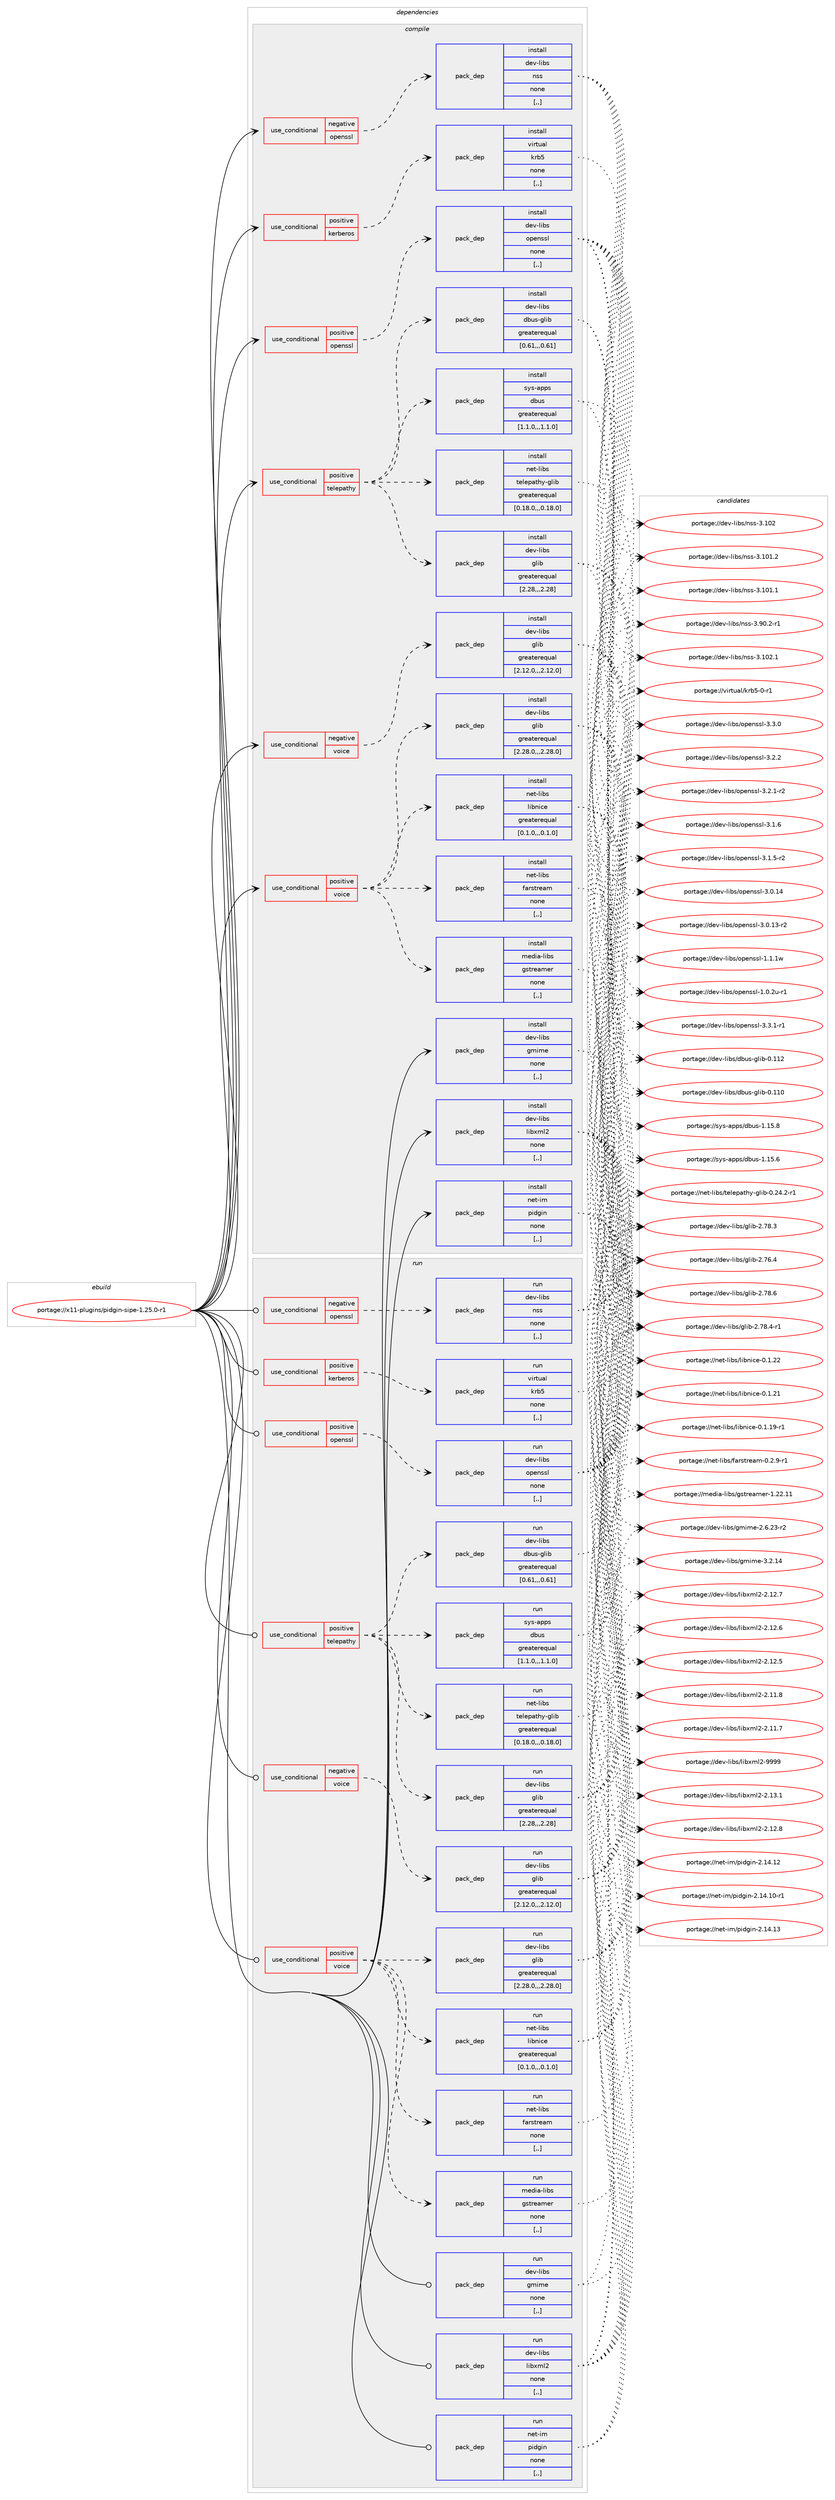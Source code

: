 digraph prolog {

# *************
# Graph options
# *************

newrank=true;
concentrate=true;
compound=true;
graph [rankdir=LR,fontname=Helvetica,fontsize=10,ranksep=1.5];#, ranksep=2.5, nodesep=0.2];
edge  [arrowhead=vee];
node  [fontname=Helvetica,fontsize=10];

# **********
# The ebuild
# **********

subgraph cluster_leftcol {
color=gray;
label=<<i>ebuild</i>>;
id [label="portage://x11-plugins/pidgin-sipe-1.25.0-r1", color=red, width=4, href="../x11-plugins/pidgin-sipe-1.25.0-r1.svg"];
}

# ****************
# The dependencies
# ****************

subgraph cluster_midcol {
color=gray;
label=<<i>dependencies</i>>;
subgraph cluster_compile {
fillcolor="#eeeeee";
style=filled;
label=<<i>compile</i>>;
subgraph cond122959 {
dependency465522 [label=<<TABLE BORDER="0" CELLBORDER="1" CELLSPACING="0" CELLPADDING="4"><TR><TD ROWSPAN="3" CELLPADDING="10">use_conditional</TD></TR><TR><TD>negative</TD></TR><TR><TD>openssl</TD></TR></TABLE>>, shape=none, color=red];
subgraph pack339145 {
dependency465523 [label=<<TABLE BORDER="0" CELLBORDER="1" CELLSPACING="0" CELLPADDING="4" WIDTH="220"><TR><TD ROWSPAN="6" CELLPADDING="30">pack_dep</TD></TR><TR><TD WIDTH="110">install</TD></TR><TR><TD>dev-libs</TD></TR><TR><TD>nss</TD></TR><TR><TD>none</TD></TR><TR><TD>[,,]</TD></TR></TABLE>>, shape=none, color=blue];
}
dependency465522:e -> dependency465523:w [weight=20,style="dashed",arrowhead="vee"];
}
id:e -> dependency465522:w [weight=20,style="solid",arrowhead="vee"];
subgraph cond122960 {
dependency465524 [label=<<TABLE BORDER="0" CELLBORDER="1" CELLSPACING="0" CELLPADDING="4"><TR><TD ROWSPAN="3" CELLPADDING="10">use_conditional</TD></TR><TR><TD>negative</TD></TR><TR><TD>voice</TD></TR></TABLE>>, shape=none, color=red];
subgraph pack339146 {
dependency465525 [label=<<TABLE BORDER="0" CELLBORDER="1" CELLSPACING="0" CELLPADDING="4" WIDTH="220"><TR><TD ROWSPAN="6" CELLPADDING="30">pack_dep</TD></TR><TR><TD WIDTH="110">install</TD></TR><TR><TD>dev-libs</TD></TR><TR><TD>glib</TD></TR><TR><TD>greaterequal</TD></TR><TR><TD>[2.12.0,,,2.12.0]</TD></TR></TABLE>>, shape=none, color=blue];
}
dependency465524:e -> dependency465525:w [weight=20,style="dashed",arrowhead="vee"];
}
id:e -> dependency465524:w [weight=20,style="solid",arrowhead="vee"];
subgraph cond122961 {
dependency465526 [label=<<TABLE BORDER="0" CELLBORDER="1" CELLSPACING="0" CELLPADDING="4"><TR><TD ROWSPAN="3" CELLPADDING="10">use_conditional</TD></TR><TR><TD>positive</TD></TR><TR><TD>kerberos</TD></TR></TABLE>>, shape=none, color=red];
subgraph pack339147 {
dependency465527 [label=<<TABLE BORDER="0" CELLBORDER="1" CELLSPACING="0" CELLPADDING="4" WIDTH="220"><TR><TD ROWSPAN="6" CELLPADDING="30">pack_dep</TD></TR><TR><TD WIDTH="110">install</TD></TR><TR><TD>virtual</TD></TR><TR><TD>krb5</TD></TR><TR><TD>none</TD></TR><TR><TD>[,,]</TD></TR></TABLE>>, shape=none, color=blue];
}
dependency465526:e -> dependency465527:w [weight=20,style="dashed",arrowhead="vee"];
}
id:e -> dependency465526:w [weight=20,style="solid",arrowhead="vee"];
subgraph cond122962 {
dependency465528 [label=<<TABLE BORDER="0" CELLBORDER="1" CELLSPACING="0" CELLPADDING="4"><TR><TD ROWSPAN="3" CELLPADDING="10">use_conditional</TD></TR><TR><TD>positive</TD></TR><TR><TD>openssl</TD></TR></TABLE>>, shape=none, color=red];
subgraph pack339148 {
dependency465529 [label=<<TABLE BORDER="0" CELLBORDER="1" CELLSPACING="0" CELLPADDING="4" WIDTH="220"><TR><TD ROWSPAN="6" CELLPADDING="30">pack_dep</TD></TR><TR><TD WIDTH="110">install</TD></TR><TR><TD>dev-libs</TD></TR><TR><TD>openssl</TD></TR><TR><TD>none</TD></TR><TR><TD>[,,]</TD></TR></TABLE>>, shape=none, color=blue];
}
dependency465528:e -> dependency465529:w [weight=20,style="dashed",arrowhead="vee"];
}
id:e -> dependency465528:w [weight=20,style="solid",arrowhead="vee"];
subgraph cond122963 {
dependency465530 [label=<<TABLE BORDER="0" CELLBORDER="1" CELLSPACING="0" CELLPADDING="4"><TR><TD ROWSPAN="3" CELLPADDING="10">use_conditional</TD></TR><TR><TD>positive</TD></TR><TR><TD>telepathy</TD></TR></TABLE>>, shape=none, color=red];
subgraph pack339149 {
dependency465531 [label=<<TABLE BORDER="0" CELLBORDER="1" CELLSPACING="0" CELLPADDING="4" WIDTH="220"><TR><TD ROWSPAN="6" CELLPADDING="30">pack_dep</TD></TR><TR><TD WIDTH="110">install</TD></TR><TR><TD>sys-apps</TD></TR><TR><TD>dbus</TD></TR><TR><TD>greaterequal</TD></TR><TR><TD>[1.1.0,,,1.1.0]</TD></TR></TABLE>>, shape=none, color=blue];
}
dependency465530:e -> dependency465531:w [weight=20,style="dashed",arrowhead="vee"];
subgraph pack339150 {
dependency465532 [label=<<TABLE BORDER="0" CELLBORDER="1" CELLSPACING="0" CELLPADDING="4" WIDTH="220"><TR><TD ROWSPAN="6" CELLPADDING="30">pack_dep</TD></TR><TR><TD WIDTH="110">install</TD></TR><TR><TD>dev-libs</TD></TR><TR><TD>dbus-glib</TD></TR><TR><TD>greaterequal</TD></TR><TR><TD>[0.61,,,0.61]</TD></TR></TABLE>>, shape=none, color=blue];
}
dependency465530:e -> dependency465532:w [weight=20,style="dashed",arrowhead="vee"];
subgraph pack339151 {
dependency465533 [label=<<TABLE BORDER="0" CELLBORDER="1" CELLSPACING="0" CELLPADDING="4" WIDTH="220"><TR><TD ROWSPAN="6" CELLPADDING="30">pack_dep</TD></TR><TR><TD WIDTH="110">install</TD></TR><TR><TD>dev-libs</TD></TR><TR><TD>glib</TD></TR><TR><TD>greaterequal</TD></TR><TR><TD>[2.28,,,2.28]</TD></TR></TABLE>>, shape=none, color=blue];
}
dependency465530:e -> dependency465533:w [weight=20,style="dashed",arrowhead="vee"];
subgraph pack339152 {
dependency465534 [label=<<TABLE BORDER="0" CELLBORDER="1" CELLSPACING="0" CELLPADDING="4" WIDTH="220"><TR><TD ROWSPAN="6" CELLPADDING="30">pack_dep</TD></TR><TR><TD WIDTH="110">install</TD></TR><TR><TD>net-libs</TD></TR><TR><TD>telepathy-glib</TD></TR><TR><TD>greaterequal</TD></TR><TR><TD>[0.18.0,,,0.18.0]</TD></TR></TABLE>>, shape=none, color=blue];
}
dependency465530:e -> dependency465534:w [weight=20,style="dashed",arrowhead="vee"];
}
id:e -> dependency465530:w [weight=20,style="solid",arrowhead="vee"];
subgraph cond122964 {
dependency465535 [label=<<TABLE BORDER="0" CELLBORDER="1" CELLSPACING="0" CELLPADDING="4"><TR><TD ROWSPAN="3" CELLPADDING="10">use_conditional</TD></TR><TR><TD>positive</TD></TR><TR><TD>voice</TD></TR></TABLE>>, shape=none, color=red];
subgraph pack339153 {
dependency465536 [label=<<TABLE BORDER="0" CELLBORDER="1" CELLSPACING="0" CELLPADDING="4" WIDTH="220"><TR><TD ROWSPAN="6" CELLPADDING="30">pack_dep</TD></TR><TR><TD WIDTH="110">install</TD></TR><TR><TD>dev-libs</TD></TR><TR><TD>glib</TD></TR><TR><TD>greaterequal</TD></TR><TR><TD>[2.28.0,,,2.28.0]</TD></TR></TABLE>>, shape=none, color=blue];
}
dependency465535:e -> dependency465536:w [weight=20,style="dashed",arrowhead="vee"];
subgraph pack339154 {
dependency465537 [label=<<TABLE BORDER="0" CELLBORDER="1" CELLSPACING="0" CELLPADDING="4" WIDTH="220"><TR><TD ROWSPAN="6" CELLPADDING="30">pack_dep</TD></TR><TR><TD WIDTH="110">install</TD></TR><TR><TD>net-libs</TD></TR><TR><TD>libnice</TD></TR><TR><TD>greaterequal</TD></TR><TR><TD>[0.1.0,,,0.1.0]</TD></TR></TABLE>>, shape=none, color=blue];
}
dependency465535:e -> dependency465537:w [weight=20,style="dashed",arrowhead="vee"];
subgraph pack339155 {
dependency465538 [label=<<TABLE BORDER="0" CELLBORDER="1" CELLSPACING="0" CELLPADDING="4" WIDTH="220"><TR><TD ROWSPAN="6" CELLPADDING="30">pack_dep</TD></TR><TR><TD WIDTH="110">install</TD></TR><TR><TD>media-libs</TD></TR><TR><TD>gstreamer</TD></TR><TR><TD>none</TD></TR><TR><TD>[,,]</TD></TR></TABLE>>, shape=none, color=blue];
}
dependency465535:e -> dependency465538:w [weight=20,style="dashed",arrowhead="vee"];
subgraph pack339156 {
dependency465539 [label=<<TABLE BORDER="0" CELLBORDER="1" CELLSPACING="0" CELLPADDING="4" WIDTH="220"><TR><TD ROWSPAN="6" CELLPADDING="30">pack_dep</TD></TR><TR><TD WIDTH="110">install</TD></TR><TR><TD>net-libs</TD></TR><TR><TD>farstream</TD></TR><TR><TD>none</TD></TR><TR><TD>[,,]</TD></TR></TABLE>>, shape=none, color=blue];
}
dependency465535:e -> dependency465539:w [weight=20,style="dashed",arrowhead="vee"];
}
id:e -> dependency465535:w [weight=20,style="solid",arrowhead="vee"];
subgraph pack339157 {
dependency465540 [label=<<TABLE BORDER="0" CELLBORDER="1" CELLSPACING="0" CELLPADDING="4" WIDTH="220"><TR><TD ROWSPAN="6" CELLPADDING="30">pack_dep</TD></TR><TR><TD WIDTH="110">install</TD></TR><TR><TD>dev-libs</TD></TR><TR><TD>gmime</TD></TR><TR><TD>none</TD></TR><TR><TD>[,,]</TD></TR></TABLE>>, shape=none, color=blue];
}
id:e -> dependency465540:w [weight=20,style="solid",arrowhead="vee"];
subgraph pack339158 {
dependency465541 [label=<<TABLE BORDER="0" CELLBORDER="1" CELLSPACING="0" CELLPADDING="4" WIDTH="220"><TR><TD ROWSPAN="6" CELLPADDING="30">pack_dep</TD></TR><TR><TD WIDTH="110">install</TD></TR><TR><TD>dev-libs</TD></TR><TR><TD>libxml2</TD></TR><TR><TD>none</TD></TR><TR><TD>[,,]</TD></TR></TABLE>>, shape=none, color=blue];
}
id:e -> dependency465541:w [weight=20,style="solid",arrowhead="vee"];
subgraph pack339159 {
dependency465542 [label=<<TABLE BORDER="0" CELLBORDER="1" CELLSPACING="0" CELLPADDING="4" WIDTH="220"><TR><TD ROWSPAN="6" CELLPADDING="30">pack_dep</TD></TR><TR><TD WIDTH="110">install</TD></TR><TR><TD>net-im</TD></TR><TR><TD>pidgin</TD></TR><TR><TD>none</TD></TR><TR><TD>[,,]</TD></TR></TABLE>>, shape=none, color=blue];
}
id:e -> dependency465542:w [weight=20,style="solid",arrowhead="vee"];
}
subgraph cluster_compileandrun {
fillcolor="#eeeeee";
style=filled;
label=<<i>compile and run</i>>;
}
subgraph cluster_run {
fillcolor="#eeeeee";
style=filled;
label=<<i>run</i>>;
subgraph cond122965 {
dependency465543 [label=<<TABLE BORDER="0" CELLBORDER="1" CELLSPACING="0" CELLPADDING="4"><TR><TD ROWSPAN="3" CELLPADDING="10">use_conditional</TD></TR><TR><TD>negative</TD></TR><TR><TD>openssl</TD></TR></TABLE>>, shape=none, color=red];
subgraph pack339160 {
dependency465544 [label=<<TABLE BORDER="0" CELLBORDER="1" CELLSPACING="0" CELLPADDING="4" WIDTH="220"><TR><TD ROWSPAN="6" CELLPADDING="30">pack_dep</TD></TR><TR><TD WIDTH="110">run</TD></TR><TR><TD>dev-libs</TD></TR><TR><TD>nss</TD></TR><TR><TD>none</TD></TR><TR><TD>[,,]</TD></TR></TABLE>>, shape=none, color=blue];
}
dependency465543:e -> dependency465544:w [weight=20,style="dashed",arrowhead="vee"];
}
id:e -> dependency465543:w [weight=20,style="solid",arrowhead="odot"];
subgraph cond122966 {
dependency465545 [label=<<TABLE BORDER="0" CELLBORDER="1" CELLSPACING="0" CELLPADDING="4"><TR><TD ROWSPAN="3" CELLPADDING="10">use_conditional</TD></TR><TR><TD>negative</TD></TR><TR><TD>voice</TD></TR></TABLE>>, shape=none, color=red];
subgraph pack339161 {
dependency465546 [label=<<TABLE BORDER="0" CELLBORDER="1" CELLSPACING="0" CELLPADDING="4" WIDTH="220"><TR><TD ROWSPAN="6" CELLPADDING="30">pack_dep</TD></TR><TR><TD WIDTH="110">run</TD></TR><TR><TD>dev-libs</TD></TR><TR><TD>glib</TD></TR><TR><TD>greaterequal</TD></TR><TR><TD>[2.12.0,,,2.12.0]</TD></TR></TABLE>>, shape=none, color=blue];
}
dependency465545:e -> dependency465546:w [weight=20,style="dashed",arrowhead="vee"];
}
id:e -> dependency465545:w [weight=20,style="solid",arrowhead="odot"];
subgraph cond122967 {
dependency465547 [label=<<TABLE BORDER="0" CELLBORDER="1" CELLSPACING="0" CELLPADDING="4"><TR><TD ROWSPAN="3" CELLPADDING="10">use_conditional</TD></TR><TR><TD>positive</TD></TR><TR><TD>kerberos</TD></TR></TABLE>>, shape=none, color=red];
subgraph pack339162 {
dependency465548 [label=<<TABLE BORDER="0" CELLBORDER="1" CELLSPACING="0" CELLPADDING="4" WIDTH="220"><TR><TD ROWSPAN="6" CELLPADDING="30">pack_dep</TD></TR><TR><TD WIDTH="110">run</TD></TR><TR><TD>virtual</TD></TR><TR><TD>krb5</TD></TR><TR><TD>none</TD></TR><TR><TD>[,,]</TD></TR></TABLE>>, shape=none, color=blue];
}
dependency465547:e -> dependency465548:w [weight=20,style="dashed",arrowhead="vee"];
}
id:e -> dependency465547:w [weight=20,style="solid",arrowhead="odot"];
subgraph cond122968 {
dependency465549 [label=<<TABLE BORDER="0" CELLBORDER="1" CELLSPACING="0" CELLPADDING="4"><TR><TD ROWSPAN="3" CELLPADDING="10">use_conditional</TD></TR><TR><TD>positive</TD></TR><TR><TD>openssl</TD></TR></TABLE>>, shape=none, color=red];
subgraph pack339163 {
dependency465550 [label=<<TABLE BORDER="0" CELLBORDER="1" CELLSPACING="0" CELLPADDING="4" WIDTH="220"><TR><TD ROWSPAN="6" CELLPADDING="30">pack_dep</TD></TR><TR><TD WIDTH="110">run</TD></TR><TR><TD>dev-libs</TD></TR><TR><TD>openssl</TD></TR><TR><TD>none</TD></TR><TR><TD>[,,]</TD></TR></TABLE>>, shape=none, color=blue];
}
dependency465549:e -> dependency465550:w [weight=20,style="dashed",arrowhead="vee"];
}
id:e -> dependency465549:w [weight=20,style="solid",arrowhead="odot"];
subgraph cond122969 {
dependency465551 [label=<<TABLE BORDER="0" CELLBORDER="1" CELLSPACING="0" CELLPADDING="4"><TR><TD ROWSPAN="3" CELLPADDING="10">use_conditional</TD></TR><TR><TD>positive</TD></TR><TR><TD>telepathy</TD></TR></TABLE>>, shape=none, color=red];
subgraph pack339164 {
dependency465552 [label=<<TABLE BORDER="0" CELLBORDER="1" CELLSPACING="0" CELLPADDING="4" WIDTH="220"><TR><TD ROWSPAN="6" CELLPADDING="30">pack_dep</TD></TR><TR><TD WIDTH="110">run</TD></TR><TR><TD>sys-apps</TD></TR><TR><TD>dbus</TD></TR><TR><TD>greaterequal</TD></TR><TR><TD>[1.1.0,,,1.1.0]</TD></TR></TABLE>>, shape=none, color=blue];
}
dependency465551:e -> dependency465552:w [weight=20,style="dashed",arrowhead="vee"];
subgraph pack339165 {
dependency465553 [label=<<TABLE BORDER="0" CELLBORDER="1" CELLSPACING="0" CELLPADDING="4" WIDTH="220"><TR><TD ROWSPAN="6" CELLPADDING="30">pack_dep</TD></TR><TR><TD WIDTH="110">run</TD></TR><TR><TD>dev-libs</TD></TR><TR><TD>dbus-glib</TD></TR><TR><TD>greaterequal</TD></TR><TR><TD>[0.61,,,0.61]</TD></TR></TABLE>>, shape=none, color=blue];
}
dependency465551:e -> dependency465553:w [weight=20,style="dashed",arrowhead="vee"];
subgraph pack339166 {
dependency465554 [label=<<TABLE BORDER="0" CELLBORDER="1" CELLSPACING="0" CELLPADDING="4" WIDTH="220"><TR><TD ROWSPAN="6" CELLPADDING="30">pack_dep</TD></TR><TR><TD WIDTH="110">run</TD></TR><TR><TD>dev-libs</TD></TR><TR><TD>glib</TD></TR><TR><TD>greaterequal</TD></TR><TR><TD>[2.28,,,2.28]</TD></TR></TABLE>>, shape=none, color=blue];
}
dependency465551:e -> dependency465554:w [weight=20,style="dashed",arrowhead="vee"];
subgraph pack339167 {
dependency465555 [label=<<TABLE BORDER="0" CELLBORDER="1" CELLSPACING="0" CELLPADDING="4" WIDTH="220"><TR><TD ROWSPAN="6" CELLPADDING="30">pack_dep</TD></TR><TR><TD WIDTH="110">run</TD></TR><TR><TD>net-libs</TD></TR><TR><TD>telepathy-glib</TD></TR><TR><TD>greaterequal</TD></TR><TR><TD>[0.18.0,,,0.18.0]</TD></TR></TABLE>>, shape=none, color=blue];
}
dependency465551:e -> dependency465555:w [weight=20,style="dashed",arrowhead="vee"];
}
id:e -> dependency465551:w [weight=20,style="solid",arrowhead="odot"];
subgraph cond122970 {
dependency465556 [label=<<TABLE BORDER="0" CELLBORDER="1" CELLSPACING="0" CELLPADDING="4"><TR><TD ROWSPAN="3" CELLPADDING="10">use_conditional</TD></TR><TR><TD>positive</TD></TR><TR><TD>voice</TD></TR></TABLE>>, shape=none, color=red];
subgraph pack339168 {
dependency465557 [label=<<TABLE BORDER="0" CELLBORDER="1" CELLSPACING="0" CELLPADDING="4" WIDTH="220"><TR><TD ROWSPAN="6" CELLPADDING="30">pack_dep</TD></TR><TR><TD WIDTH="110">run</TD></TR><TR><TD>dev-libs</TD></TR><TR><TD>glib</TD></TR><TR><TD>greaterequal</TD></TR><TR><TD>[2.28.0,,,2.28.0]</TD></TR></TABLE>>, shape=none, color=blue];
}
dependency465556:e -> dependency465557:w [weight=20,style="dashed",arrowhead="vee"];
subgraph pack339169 {
dependency465558 [label=<<TABLE BORDER="0" CELLBORDER="1" CELLSPACING="0" CELLPADDING="4" WIDTH="220"><TR><TD ROWSPAN="6" CELLPADDING="30">pack_dep</TD></TR><TR><TD WIDTH="110">run</TD></TR><TR><TD>net-libs</TD></TR><TR><TD>libnice</TD></TR><TR><TD>greaterequal</TD></TR><TR><TD>[0.1.0,,,0.1.0]</TD></TR></TABLE>>, shape=none, color=blue];
}
dependency465556:e -> dependency465558:w [weight=20,style="dashed",arrowhead="vee"];
subgraph pack339170 {
dependency465559 [label=<<TABLE BORDER="0" CELLBORDER="1" CELLSPACING="0" CELLPADDING="4" WIDTH="220"><TR><TD ROWSPAN="6" CELLPADDING="30">pack_dep</TD></TR><TR><TD WIDTH="110">run</TD></TR><TR><TD>media-libs</TD></TR><TR><TD>gstreamer</TD></TR><TR><TD>none</TD></TR><TR><TD>[,,]</TD></TR></TABLE>>, shape=none, color=blue];
}
dependency465556:e -> dependency465559:w [weight=20,style="dashed",arrowhead="vee"];
subgraph pack339171 {
dependency465560 [label=<<TABLE BORDER="0" CELLBORDER="1" CELLSPACING="0" CELLPADDING="4" WIDTH="220"><TR><TD ROWSPAN="6" CELLPADDING="30">pack_dep</TD></TR><TR><TD WIDTH="110">run</TD></TR><TR><TD>net-libs</TD></TR><TR><TD>farstream</TD></TR><TR><TD>none</TD></TR><TR><TD>[,,]</TD></TR></TABLE>>, shape=none, color=blue];
}
dependency465556:e -> dependency465560:w [weight=20,style="dashed",arrowhead="vee"];
}
id:e -> dependency465556:w [weight=20,style="solid",arrowhead="odot"];
subgraph pack339172 {
dependency465561 [label=<<TABLE BORDER="0" CELLBORDER="1" CELLSPACING="0" CELLPADDING="4" WIDTH="220"><TR><TD ROWSPAN="6" CELLPADDING="30">pack_dep</TD></TR><TR><TD WIDTH="110">run</TD></TR><TR><TD>dev-libs</TD></TR><TR><TD>gmime</TD></TR><TR><TD>none</TD></TR><TR><TD>[,,]</TD></TR></TABLE>>, shape=none, color=blue];
}
id:e -> dependency465561:w [weight=20,style="solid",arrowhead="odot"];
subgraph pack339173 {
dependency465562 [label=<<TABLE BORDER="0" CELLBORDER="1" CELLSPACING="0" CELLPADDING="4" WIDTH="220"><TR><TD ROWSPAN="6" CELLPADDING="30">pack_dep</TD></TR><TR><TD WIDTH="110">run</TD></TR><TR><TD>dev-libs</TD></TR><TR><TD>libxml2</TD></TR><TR><TD>none</TD></TR><TR><TD>[,,]</TD></TR></TABLE>>, shape=none, color=blue];
}
id:e -> dependency465562:w [weight=20,style="solid",arrowhead="odot"];
subgraph pack339174 {
dependency465563 [label=<<TABLE BORDER="0" CELLBORDER="1" CELLSPACING="0" CELLPADDING="4" WIDTH="220"><TR><TD ROWSPAN="6" CELLPADDING="30">pack_dep</TD></TR><TR><TD WIDTH="110">run</TD></TR><TR><TD>net-im</TD></TR><TR><TD>pidgin</TD></TR><TR><TD>none</TD></TR><TR><TD>[,,]</TD></TR></TABLE>>, shape=none, color=blue];
}
id:e -> dependency465563:w [weight=20,style="solid",arrowhead="odot"];
}
}

# **************
# The candidates
# **************

subgraph cluster_choices {
rank=same;
color=gray;
label=<<i>candidates</i>>;

subgraph choice339145 {
color=black;
nodesep=1;
choice1001011184510810598115471101151154551464948504649 [label="portage://dev-libs/nss-3.102.1", color=red, width=4,href="../dev-libs/nss-3.102.1.svg"];
choice100101118451081059811547110115115455146494850 [label="portage://dev-libs/nss-3.102", color=red, width=4,href="../dev-libs/nss-3.102.svg"];
choice1001011184510810598115471101151154551464948494650 [label="portage://dev-libs/nss-3.101.2", color=red, width=4,href="../dev-libs/nss-3.101.2.svg"];
choice1001011184510810598115471101151154551464948494649 [label="portage://dev-libs/nss-3.101.1", color=red, width=4,href="../dev-libs/nss-3.101.1.svg"];
choice100101118451081059811547110115115455146574846504511449 [label="portage://dev-libs/nss-3.90.2-r1", color=red, width=4,href="../dev-libs/nss-3.90.2-r1.svg"];
dependency465523:e -> choice1001011184510810598115471101151154551464948504649:w [style=dotted,weight="100"];
dependency465523:e -> choice100101118451081059811547110115115455146494850:w [style=dotted,weight="100"];
dependency465523:e -> choice1001011184510810598115471101151154551464948494650:w [style=dotted,weight="100"];
dependency465523:e -> choice1001011184510810598115471101151154551464948494649:w [style=dotted,weight="100"];
dependency465523:e -> choice100101118451081059811547110115115455146574846504511449:w [style=dotted,weight="100"];
}
subgraph choice339146 {
color=black;
nodesep=1;
choice1001011184510810598115471031081059845504655564654 [label="portage://dev-libs/glib-2.78.6", color=red, width=4,href="../dev-libs/glib-2.78.6.svg"];
choice10010111845108105981154710310810598455046555646524511449 [label="portage://dev-libs/glib-2.78.4-r1", color=red, width=4,href="../dev-libs/glib-2.78.4-r1.svg"];
choice1001011184510810598115471031081059845504655564651 [label="portage://dev-libs/glib-2.78.3", color=red, width=4,href="../dev-libs/glib-2.78.3.svg"];
choice1001011184510810598115471031081059845504655544652 [label="portage://dev-libs/glib-2.76.4", color=red, width=4,href="../dev-libs/glib-2.76.4.svg"];
dependency465525:e -> choice1001011184510810598115471031081059845504655564654:w [style=dotted,weight="100"];
dependency465525:e -> choice10010111845108105981154710310810598455046555646524511449:w [style=dotted,weight="100"];
dependency465525:e -> choice1001011184510810598115471031081059845504655564651:w [style=dotted,weight="100"];
dependency465525:e -> choice1001011184510810598115471031081059845504655544652:w [style=dotted,weight="100"];
}
subgraph choice339147 {
color=black;
nodesep=1;
choice1181051141161179710847107114985345484511449 [label="portage://virtual/krb5-0-r1", color=red, width=4,href="../virtual/krb5-0-r1.svg"];
dependency465527:e -> choice1181051141161179710847107114985345484511449:w [style=dotted,weight="100"];
}
subgraph choice339148 {
color=black;
nodesep=1;
choice1001011184510810598115471111121011101151151084551465146494511449 [label="portage://dev-libs/openssl-3.3.1-r1", color=red, width=4,href="../dev-libs/openssl-3.3.1-r1.svg"];
choice100101118451081059811547111112101110115115108455146514648 [label="portage://dev-libs/openssl-3.3.0", color=red, width=4,href="../dev-libs/openssl-3.3.0.svg"];
choice100101118451081059811547111112101110115115108455146504650 [label="portage://dev-libs/openssl-3.2.2", color=red, width=4,href="../dev-libs/openssl-3.2.2.svg"];
choice1001011184510810598115471111121011101151151084551465046494511450 [label="portage://dev-libs/openssl-3.2.1-r2", color=red, width=4,href="../dev-libs/openssl-3.2.1-r2.svg"];
choice100101118451081059811547111112101110115115108455146494654 [label="portage://dev-libs/openssl-3.1.6", color=red, width=4,href="../dev-libs/openssl-3.1.6.svg"];
choice1001011184510810598115471111121011101151151084551464946534511450 [label="portage://dev-libs/openssl-3.1.5-r2", color=red, width=4,href="../dev-libs/openssl-3.1.5-r2.svg"];
choice10010111845108105981154711111210111011511510845514648464952 [label="portage://dev-libs/openssl-3.0.14", color=red, width=4,href="../dev-libs/openssl-3.0.14.svg"];
choice100101118451081059811547111112101110115115108455146484649514511450 [label="portage://dev-libs/openssl-3.0.13-r2", color=red, width=4,href="../dev-libs/openssl-3.0.13-r2.svg"];
choice100101118451081059811547111112101110115115108454946494649119 [label="portage://dev-libs/openssl-1.1.1w", color=red, width=4,href="../dev-libs/openssl-1.1.1w.svg"];
choice1001011184510810598115471111121011101151151084549464846501174511449 [label="portage://dev-libs/openssl-1.0.2u-r1", color=red, width=4,href="../dev-libs/openssl-1.0.2u-r1.svg"];
dependency465529:e -> choice1001011184510810598115471111121011101151151084551465146494511449:w [style=dotted,weight="100"];
dependency465529:e -> choice100101118451081059811547111112101110115115108455146514648:w [style=dotted,weight="100"];
dependency465529:e -> choice100101118451081059811547111112101110115115108455146504650:w [style=dotted,weight="100"];
dependency465529:e -> choice1001011184510810598115471111121011101151151084551465046494511450:w [style=dotted,weight="100"];
dependency465529:e -> choice100101118451081059811547111112101110115115108455146494654:w [style=dotted,weight="100"];
dependency465529:e -> choice1001011184510810598115471111121011101151151084551464946534511450:w [style=dotted,weight="100"];
dependency465529:e -> choice10010111845108105981154711111210111011511510845514648464952:w [style=dotted,weight="100"];
dependency465529:e -> choice100101118451081059811547111112101110115115108455146484649514511450:w [style=dotted,weight="100"];
dependency465529:e -> choice100101118451081059811547111112101110115115108454946494649119:w [style=dotted,weight="100"];
dependency465529:e -> choice1001011184510810598115471111121011101151151084549464846501174511449:w [style=dotted,weight="100"];
}
subgraph choice339149 {
color=black;
nodesep=1;
choice1151211154597112112115471009811711545494649534656 [label="portage://sys-apps/dbus-1.15.8", color=red, width=4,href="../sys-apps/dbus-1.15.8.svg"];
choice1151211154597112112115471009811711545494649534654 [label="portage://sys-apps/dbus-1.15.6", color=red, width=4,href="../sys-apps/dbus-1.15.6.svg"];
dependency465531:e -> choice1151211154597112112115471009811711545494649534656:w [style=dotted,weight="100"];
dependency465531:e -> choice1151211154597112112115471009811711545494649534654:w [style=dotted,weight="100"];
}
subgraph choice339150 {
color=black;
nodesep=1;
choice100101118451081059811547100981171154510310810598454846494950 [label="portage://dev-libs/dbus-glib-0.112", color=red, width=4,href="../dev-libs/dbus-glib-0.112.svg"];
choice100101118451081059811547100981171154510310810598454846494948 [label="portage://dev-libs/dbus-glib-0.110", color=red, width=4,href="../dev-libs/dbus-glib-0.110.svg"];
dependency465532:e -> choice100101118451081059811547100981171154510310810598454846494950:w [style=dotted,weight="100"];
dependency465532:e -> choice100101118451081059811547100981171154510310810598454846494948:w [style=dotted,weight="100"];
}
subgraph choice339151 {
color=black;
nodesep=1;
choice1001011184510810598115471031081059845504655564654 [label="portage://dev-libs/glib-2.78.6", color=red, width=4,href="../dev-libs/glib-2.78.6.svg"];
choice10010111845108105981154710310810598455046555646524511449 [label="portage://dev-libs/glib-2.78.4-r1", color=red, width=4,href="../dev-libs/glib-2.78.4-r1.svg"];
choice1001011184510810598115471031081059845504655564651 [label="portage://dev-libs/glib-2.78.3", color=red, width=4,href="../dev-libs/glib-2.78.3.svg"];
choice1001011184510810598115471031081059845504655544652 [label="portage://dev-libs/glib-2.76.4", color=red, width=4,href="../dev-libs/glib-2.76.4.svg"];
dependency465533:e -> choice1001011184510810598115471031081059845504655564654:w [style=dotted,weight="100"];
dependency465533:e -> choice10010111845108105981154710310810598455046555646524511449:w [style=dotted,weight="100"];
dependency465533:e -> choice1001011184510810598115471031081059845504655564651:w [style=dotted,weight="100"];
dependency465533:e -> choice1001011184510810598115471031081059845504655544652:w [style=dotted,weight="100"];
}
subgraph choice339152 {
color=black;
nodesep=1;
choice110101116451081059811547116101108101112971161041214510310810598454846505246504511449 [label="portage://net-libs/telepathy-glib-0.24.2-r1", color=red, width=4,href="../net-libs/telepathy-glib-0.24.2-r1.svg"];
dependency465534:e -> choice110101116451081059811547116101108101112971161041214510310810598454846505246504511449:w [style=dotted,weight="100"];
}
subgraph choice339153 {
color=black;
nodesep=1;
choice1001011184510810598115471031081059845504655564654 [label="portage://dev-libs/glib-2.78.6", color=red, width=4,href="../dev-libs/glib-2.78.6.svg"];
choice10010111845108105981154710310810598455046555646524511449 [label="portage://dev-libs/glib-2.78.4-r1", color=red, width=4,href="../dev-libs/glib-2.78.4-r1.svg"];
choice1001011184510810598115471031081059845504655564651 [label="portage://dev-libs/glib-2.78.3", color=red, width=4,href="../dev-libs/glib-2.78.3.svg"];
choice1001011184510810598115471031081059845504655544652 [label="portage://dev-libs/glib-2.76.4", color=red, width=4,href="../dev-libs/glib-2.76.4.svg"];
dependency465536:e -> choice1001011184510810598115471031081059845504655564654:w [style=dotted,weight="100"];
dependency465536:e -> choice10010111845108105981154710310810598455046555646524511449:w [style=dotted,weight="100"];
dependency465536:e -> choice1001011184510810598115471031081059845504655564651:w [style=dotted,weight="100"];
dependency465536:e -> choice1001011184510810598115471031081059845504655544652:w [style=dotted,weight="100"];
}
subgraph choice339154 {
color=black;
nodesep=1;
choice110101116451081059811547108105981101059910145484649465050 [label="portage://net-libs/libnice-0.1.22", color=red, width=4,href="../net-libs/libnice-0.1.22.svg"];
choice110101116451081059811547108105981101059910145484649465049 [label="portage://net-libs/libnice-0.1.21", color=red, width=4,href="../net-libs/libnice-0.1.21.svg"];
choice1101011164510810598115471081059811010599101454846494649574511449 [label="portage://net-libs/libnice-0.1.19-r1", color=red, width=4,href="../net-libs/libnice-0.1.19-r1.svg"];
dependency465537:e -> choice110101116451081059811547108105981101059910145484649465050:w [style=dotted,weight="100"];
dependency465537:e -> choice110101116451081059811547108105981101059910145484649465049:w [style=dotted,weight="100"];
dependency465537:e -> choice1101011164510810598115471081059811010599101454846494649574511449:w [style=dotted,weight="100"];
}
subgraph choice339155 {
color=black;
nodesep=1;
choice10910110010597451081059811547103115116114101971091011144549465050464949 [label="portage://media-libs/gstreamer-1.22.11", color=red, width=4,href="../media-libs/gstreamer-1.22.11.svg"];
dependency465538:e -> choice10910110010597451081059811547103115116114101971091011144549465050464949:w [style=dotted,weight="100"];
}
subgraph choice339156 {
color=black;
nodesep=1;
choice11010111645108105981154710297114115116114101971094548465046574511449 [label="portage://net-libs/farstream-0.2.9-r1", color=red, width=4,href="../net-libs/farstream-0.2.9-r1.svg"];
dependency465539:e -> choice11010111645108105981154710297114115116114101971094548465046574511449:w [style=dotted,weight="100"];
}
subgraph choice339157 {
color=black;
nodesep=1;
choice10010111845108105981154710310910510910145514650464952 [label="portage://dev-libs/gmime-3.2.14", color=red, width=4,href="../dev-libs/gmime-3.2.14.svg"];
choice100101118451081059811547103109105109101455046544650514511450 [label="portage://dev-libs/gmime-2.6.23-r2", color=red, width=4,href="../dev-libs/gmime-2.6.23-r2.svg"];
dependency465540:e -> choice10010111845108105981154710310910510910145514650464952:w [style=dotted,weight="100"];
dependency465540:e -> choice100101118451081059811547103109105109101455046544650514511450:w [style=dotted,weight="100"];
}
subgraph choice339158 {
color=black;
nodesep=1;
choice10010111845108105981154710810598120109108504557575757 [label="portage://dev-libs/libxml2-9999", color=red, width=4,href="../dev-libs/libxml2-9999.svg"];
choice100101118451081059811547108105981201091085045504649514649 [label="portage://dev-libs/libxml2-2.13.1", color=red, width=4,href="../dev-libs/libxml2-2.13.1.svg"];
choice100101118451081059811547108105981201091085045504649504656 [label="portage://dev-libs/libxml2-2.12.8", color=red, width=4,href="../dev-libs/libxml2-2.12.8.svg"];
choice100101118451081059811547108105981201091085045504649504655 [label="portage://dev-libs/libxml2-2.12.7", color=red, width=4,href="../dev-libs/libxml2-2.12.7.svg"];
choice100101118451081059811547108105981201091085045504649504654 [label="portage://dev-libs/libxml2-2.12.6", color=red, width=4,href="../dev-libs/libxml2-2.12.6.svg"];
choice100101118451081059811547108105981201091085045504649504653 [label="portage://dev-libs/libxml2-2.12.5", color=red, width=4,href="../dev-libs/libxml2-2.12.5.svg"];
choice100101118451081059811547108105981201091085045504649494656 [label="portage://dev-libs/libxml2-2.11.8", color=red, width=4,href="../dev-libs/libxml2-2.11.8.svg"];
choice100101118451081059811547108105981201091085045504649494655 [label="portage://dev-libs/libxml2-2.11.7", color=red, width=4,href="../dev-libs/libxml2-2.11.7.svg"];
dependency465541:e -> choice10010111845108105981154710810598120109108504557575757:w [style=dotted,weight="100"];
dependency465541:e -> choice100101118451081059811547108105981201091085045504649514649:w [style=dotted,weight="100"];
dependency465541:e -> choice100101118451081059811547108105981201091085045504649504656:w [style=dotted,weight="100"];
dependency465541:e -> choice100101118451081059811547108105981201091085045504649504655:w [style=dotted,weight="100"];
dependency465541:e -> choice100101118451081059811547108105981201091085045504649504654:w [style=dotted,weight="100"];
dependency465541:e -> choice100101118451081059811547108105981201091085045504649504653:w [style=dotted,weight="100"];
dependency465541:e -> choice100101118451081059811547108105981201091085045504649494656:w [style=dotted,weight="100"];
dependency465541:e -> choice100101118451081059811547108105981201091085045504649494655:w [style=dotted,weight="100"];
}
subgraph choice339159 {
color=black;
nodesep=1;
choice11010111645105109471121051001031051104550464952464951 [label="portage://net-im/pidgin-2.14.13", color=red, width=4,href="../net-im/pidgin-2.14.13.svg"];
choice11010111645105109471121051001031051104550464952464950 [label="portage://net-im/pidgin-2.14.12", color=red, width=4,href="../net-im/pidgin-2.14.12.svg"];
choice110101116451051094711210510010310511045504649524649484511449 [label="portage://net-im/pidgin-2.14.10-r1", color=red, width=4,href="../net-im/pidgin-2.14.10-r1.svg"];
dependency465542:e -> choice11010111645105109471121051001031051104550464952464951:w [style=dotted,weight="100"];
dependency465542:e -> choice11010111645105109471121051001031051104550464952464950:w [style=dotted,weight="100"];
dependency465542:e -> choice110101116451051094711210510010310511045504649524649484511449:w [style=dotted,weight="100"];
}
subgraph choice339160 {
color=black;
nodesep=1;
choice1001011184510810598115471101151154551464948504649 [label="portage://dev-libs/nss-3.102.1", color=red, width=4,href="../dev-libs/nss-3.102.1.svg"];
choice100101118451081059811547110115115455146494850 [label="portage://dev-libs/nss-3.102", color=red, width=4,href="../dev-libs/nss-3.102.svg"];
choice1001011184510810598115471101151154551464948494650 [label="portage://dev-libs/nss-3.101.2", color=red, width=4,href="../dev-libs/nss-3.101.2.svg"];
choice1001011184510810598115471101151154551464948494649 [label="portage://dev-libs/nss-3.101.1", color=red, width=4,href="../dev-libs/nss-3.101.1.svg"];
choice100101118451081059811547110115115455146574846504511449 [label="portage://dev-libs/nss-3.90.2-r1", color=red, width=4,href="../dev-libs/nss-3.90.2-r1.svg"];
dependency465544:e -> choice1001011184510810598115471101151154551464948504649:w [style=dotted,weight="100"];
dependency465544:e -> choice100101118451081059811547110115115455146494850:w [style=dotted,weight="100"];
dependency465544:e -> choice1001011184510810598115471101151154551464948494650:w [style=dotted,weight="100"];
dependency465544:e -> choice1001011184510810598115471101151154551464948494649:w [style=dotted,weight="100"];
dependency465544:e -> choice100101118451081059811547110115115455146574846504511449:w [style=dotted,weight="100"];
}
subgraph choice339161 {
color=black;
nodesep=1;
choice1001011184510810598115471031081059845504655564654 [label="portage://dev-libs/glib-2.78.6", color=red, width=4,href="../dev-libs/glib-2.78.6.svg"];
choice10010111845108105981154710310810598455046555646524511449 [label="portage://dev-libs/glib-2.78.4-r1", color=red, width=4,href="../dev-libs/glib-2.78.4-r1.svg"];
choice1001011184510810598115471031081059845504655564651 [label="portage://dev-libs/glib-2.78.3", color=red, width=4,href="../dev-libs/glib-2.78.3.svg"];
choice1001011184510810598115471031081059845504655544652 [label="portage://dev-libs/glib-2.76.4", color=red, width=4,href="../dev-libs/glib-2.76.4.svg"];
dependency465546:e -> choice1001011184510810598115471031081059845504655564654:w [style=dotted,weight="100"];
dependency465546:e -> choice10010111845108105981154710310810598455046555646524511449:w [style=dotted,weight="100"];
dependency465546:e -> choice1001011184510810598115471031081059845504655564651:w [style=dotted,weight="100"];
dependency465546:e -> choice1001011184510810598115471031081059845504655544652:w [style=dotted,weight="100"];
}
subgraph choice339162 {
color=black;
nodesep=1;
choice1181051141161179710847107114985345484511449 [label="portage://virtual/krb5-0-r1", color=red, width=4,href="../virtual/krb5-0-r1.svg"];
dependency465548:e -> choice1181051141161179710847107114985345484511449:w [style=dotted,weight="100"];
}
subgraph choice339163 {
color=black;
nodesep=1;
choice1001011184510810598115471111121011101151151084551465146494511449 [label="portage://dev-libs/openssl-3.3.1-r1", color=red, width=4,href="../dev-libs/openssl-3.3.1-r1.svg"];
choice100101118451081059811547111112101110115115108455146514648 [label="portage://dev-libs/openssl-3.3.0", color=red, width=4,href="../dev-libs/openssl-3.3.0.svg"];
choice100101118451081059811547111112101110115115108455146504650 [label="portage://dev-libs/openssl-3.2.2", color=red, width=4,href="../dev-libs/openssl-3.2.2.svg"];
choice1001011184510810598115471111121011101151151084551465046494511450 [label="portage://dev-libs/openssl-3.2.1-r2", color=red, width=4,href="../dev-libs/openssl-3.2.1-r2.svg"];
choice100101118451081059811547111112101110115115108455146494654 [label="portage://dev-libs/openssl-3.1.6", color=red, width=4,href="../dev-libs/openssl-3.1.6.svg"];
choice1001011184510810598115471111121011101151151084551464946534511450 [label="portage://dev-libs/openssl-3.1.5-r2", color=red, width=4,href="../dev-libs/openssl-3.1.5-r2.svg"];
choice10010111845108105981154711111210111011511510845514648464952 [label="portage://dev-libs/openssl-3.0.14", color=red, width=4,href="../dev-libs/openssl-3.0.14.svg"];
choice100101118451081059811547111112101110115115108455146484649514511450 [label="portage://dev-libs/openssl-3.0.13-r2", color=red, width=4,href="../dev-libs/openssl-3.0.13-r2.svg"];
choice100101118451081059811547111112101110115115108454946494649119 [label="portage://dev-libs/openssl-1.1.1w", color=red, width=4,href="../dev-libs/openssl-1.1.1w.svg"];
choice1001011184510810598115471111121011101151151084549464846501174511449 [label="portage://dev-libs/openssl-1.0.2u-r1", color=red, width=4,href="../dev-libs/openssl-1.0.2u-r1.svg"];
dependency465550:e -> choice1001011184510810598115471111121011101151151084551465146494511449:w [style=dotted,weight="100"];
dependency465550:e -> choice100101118451081059811547111112101110115115108455146514648:w [style=dotted,weight="100"];
dependency465550:e -> choice100101118451081059811547111112101110115115108455146504650:w [style=dotted,weight="100"];
dependency465550:e -> choice1001011184510810598115471111121011101151151084551465046494511450:w [style=dotted,weight="100"];
dependency465550:e -> choice100101118451081059811547111112101110115115108455146494654:w [style=dotted,weight="100"];
dependency465550:e -> choice1001011184510810598115471111121011101151151084551464946534511450:w [style=dotted,weight="100"];
dependency465550:e -> choice10010111845108105981154711111210111011511510845514648464952:w [style=dotted,weight="100"];
dependency465550:e -> choice100101118451081059811547111112101110115115108455146484649514511450:w [style=dotted,weight="100"];
dependency465550:e -> choice100101118451081059811547111112101110115115108454946494649119:w [style=dotted,weight="100"];
dependency465550:e -> choice1001011184510810598115471111121011101151151084549464846501174511449:w [style=dotted,weight="100"];
}
subgraph choice339164 {
color=black;
nodesep=1;
choice1151211154597112112115471009811711545494649534656 [label="portage://sys-apps/dbus-1.15.8", color=red, width=4,href="../sys-apps/dbus-1.15.8.svg"];
choice1151211154597112112115471009811711545494649534654 [label="portage://sys-apps/dbus-1.15.6", color=red, width=4,href="../sys-apps/dbus-1.15.6.svg"];
dependency465552:e -> choice1151211154597112112115471009811711545494649534656:w [style=dotted,weight="100"];
dependency465552:e -> choice1151211154597112112115471009811711545494649534654:w [style=dotted,weight="100"];
}
subgraph choice339165 {
color=black;
nodesep=1;
choice100101118451081059811547100981171154510310810598454846494950 [label="portage://dev-libs/dbus-glib-0.112", color=red, width=4,href="../dev-libs/dbus-glib-0.112.svg"];
choice100101118451081059811547100981171154510310810598454846494948 [label="portage://dev-libs/dbus-glib-0.110", color=red, width=4,href="../dev-libs/dbus-glib-0.110.svg"];
dependency465553:e -> choice100101118451081059811547100981171154510310810598454846494950:w [style=dotted,weight="100"];
dependency465553:e -> choice100101118451081059811547100981171154510310810598454846494948:w [style=dotted,weight="100"];
}
subgraph choice339166 {
color=black;
nodesep=1;
choice1001011184510810598115471031081059845504655564654 [label="portage://dev-libs/glib-2.78.6", color=red, width=4,href="../dev-libs/glib-2.78.6.svg"];
choice10010111845108105981154710310810598455046555646524511449 [label="portage://dev-libs/glib-2.78.4-r1", color=red, width=4,href="../dev-libs/glib-2.78.4-r1.svg"];
choice1001011184510810598115471031081059845504655564651 [label="portage://dev-libs/glib-2.78.3", color=red, width=4,href="../dev-libs/glib-2.78.3.svg"];
choice1001011184510810598115471031081059845504655544652 [label="portage://dev-libs/glib-2.76.4", color=red, width=4,href="../dev-libs/glib-2.76.4.svg"];
dependency465554:e -> choice1001011184510810598115471031081059845504655564654:w [style=dotted,weight="100"];
dependency465554:e -> choice10010111845108105981154710310810598455046555646524511449:w [style=dotted,weight="100"];
dependency465554:e -> choice1001011184510810598115471031081059845504655564651:w [style=dotted,weight="100"];
dependency465554:e -> choice1001011184510810598115471031081059845504655544652:w [style=dotted,weight="100"];
}
subgraph choice339167 {
color=black;
nodesep=1;
choice110101116451081059811547116101108101112971161041214510310810598454846505246504511449 [label="portage://net-libs/telepathy-glib-0.24.2-r1", color=red, width=4,href="../net-libs/telepathy-glib-0.24.2-r1.svg"];
dependency465555:e -> choice110101116451081059811547116101108101112971161041214510310810598454846505246504511449:w [style=dotted,weight="100"];
}
subgraph choice339168 {
color=black;
nodesep=1;
choice1001011184510810598115471031081059845504655564654 [label="portage://dev-libs/glib-2.78.6", color=red, width=4,href="../dev-libs/glib-2.78.6.svg"];
choice10010111845108105981154710310810598455046555646524511449 [label="portage://dev-libs/glib-2.78.4-r1", color=red, width=4,href="../dev-libs/glib-2.78.4-r1.svg"];
choice1001011184510810598115471031081059845504655564651 [label="portage://dev-libs/glib-2.78.3", color=red, width=4,href="../dev-libs/glib-2.78.3.svg"];
choice1001011184510810598115471031081059845504655544652 [label="portage://dev-libs/glib-2.76.4", color=red, width=4,href="../dev-libs/glib-2.76.4.svg"];
dependency465557:e -> choice1001011184510810598115471031081059845504655564654:w [style=dotted,weight="100"];
dependency465557:e -> choice10010111845108105981154710310810598455046555646524511449:w [style=dotted,weight="100"];
dependency465557:e -> choice1001011184510810598115471031081059845504655564651:w [style=dotted,weight="100"];
dependency465557:e -> choice1001011184510810598115471031081059845504655544652:w [style=dotted,weight="100"];
}
subgraph choice339169 {
color=black;
nodesep=1;
choice110101116451081059811547108105981101059910145484649465050 [label="portage://net-libs/libnice-0.1.22", color=red, width=4,href="../net-libs/libnice-0.1.22.svg"];
choice110101116451081059811547108105981101059910145484649465049 [label="portage://net-libs/libnice-0.1.21", color=red, width=4,href="../net-libs/libnice-0.1.21.svg"];
choice1101011164510810598115471081059811010599101454846494649574511449 [label="portage://net-libs/libnice-0.1.19-r1", color=red, width=4,href="../net-libs/libnice-0.1.19-r1.svg"];
dependency465558:e -> choice110101116451081059811547108105981101059910145484649465050:w [style=dotted,weight="100"];
dependency465558:e -> choice110101116451081059811547108105981101059910145484649465049:w [style=dotted,weight="100"];
dependency465558:e -> choice1101011164510810598115471081059811010599101454846494649574511449:w [style=dotted,weight="100"];
}
subgraph choice339170 {
color=black;
nodesep=1;
choice10910110010597451081059811547103115116114101971091011144549465050464949 [label="portage://media-libs/gstreamer-1.22.11", color=red, width=4,href="../media-libs/gstreamer-1.22.11.svg"];
dependency465559:e -> choice10910110010597451081059811547103115116114101971091011144549465050464949:w [style=dotted,weight="100"];
}
subgraph choice339171 {
color=black;
nodesep=1;
choice11010111645108105981154710297114115116114101971094548465046574511449 [label="portage://net-libs/farstream-0.2.9-r1", color=red, width=4,href="../net-libs/farstream-0.2.9-r1.svg"];
dependency465560:e -> choice11010111645108105981154710297114115116114101971094548465046574511449:w [style=dotted,weight="100"];
}
subgraph choice339172 {
color=black;
nodesep=1;
choice10010111845108105981154710310910510910145514650464952 [label="portage://dev-libs/gmime-3.2.14", color=red, width=4,href="../dev-libs/gmime-3.2.14.svg"];
choice100101118451081059811547103109105109101455046544650514511450 [label="portage://dev-libs/gmime-2.6.23-r2", color=red, width=4,href="../dev-libs/gmime-2.6.23-r2.svg"];
dependency465561:e -> choice10010111845108105981154710310910510910145514650464952:w [style=dotted,weight="100"];
dependency465561:e -> choice100101118451081059811547103109105109101455046544650514511450:w [style=dotted,weight="100"];
}
subgraph choice339173 {
color=black;
nodesep=1;
choice10010111845108105981154710810598120109108504557575757 [label="portage://dev-libs/libxml2-9999", color=red, width=4,href="../dev-libs/libxml2-9999.svg"];
choice100101118451081059811547108105981201091085045504649514649 [label="portage://dev-libs/libxml2-2.13.1", color=red, width=4,href="../dev-libs/libxml2-2.13.1.svg"];
choice100101118451081059811547108105981201091085045504649504656 [label="portage://dev-libs/libxml2-2.12.8", color=red, width=4,href="../dev-libs/libxml2-2.12.8.svg"];
choice100101118451081059811547108105981201091085045504649504655 [label="portage://dev-libs/libxml2-2.12.7", color=red, width=4,href="../dev-libs/libxml2-2.12.7.svg"];
choice100101118451081059811547108105981201091085045504649504654 [label="portage://dev-libs/libxml2-2.12.6", color=red, width=4,href="../dev-libs/libxml2-2.12.6.svg"];
choice100101118451081059811547108105981201091085045504649504653 [label="portage://dev-libs/libxml2-2.12.5", color=red, width=4,href="../dev-libs/libxml2-2.12.5.svg"];
choice100101118451081059811547108105981201091085045504649494656 [label="portage://dev-libs/libxml2-2.11.8", color=red, width=4,href="../dev-libs/libxml2-2.11.8.svg"];
choice100101118451081059811547108105981201091085045504649494655 [label="portage://dev-libs/libxml2-2.11.7", color=red, width=4,href="../dev-libs/libxml2-2.11.7.svg"];
dependency465562:e -> choice10010111845108105981154710810598120109108504557575757:w [style=dotted,weight="100"];
dependency465562:e -> choice100101118451081059811547108105981201091085045504649514649:w [style=dotted,weight="100"];
dependency465562:e -> choice100101118451081059811547108105981201091085045504649504656:w [style=dotted,weight="100"];
dependency465562:e -> choice100101118451081059811547108105981201091085045504649504655:w [style=dotted,weight="100"];
dependency465562:e -> choice100101118451081059811547108105981201091085045504649504654:w [style=dotted,weight="100"];
dependency465562:e -> choice100101118451081059811547108105981201091085045504649504653:w [style=dotted,weight="100"];
dependency465562:e -> choice100101118451081059811547108105981201091085045504649494656:w [style=dotted,weight="100"];
dependency465562:e -> choice100101118451081059811547108105981201091085045504649494655:w [style=dotted,weight="100"];
}
subgraph choice339174 {
color=black;
nodesep=1;
choice11010111645105109471121051001031051104550464952464951 [label="portage://net-im/pidgin-2.14.13", color=red, width=4,href="../net-im/pidgin-2.14.13.svg"];
choice11010111645105109471121051001031051104550464952464950 [label="portage://net-im/pidgin-2.14.12", color=red, width=4,href="../net-im/pidgin-2.14.12.svg"];
choice110101116451051094711210510010310511045504649524649484511449 [label="portage://net-im/pidgin-2.14.10-r1", color=red, width=4,href="../net-im/pidgin-2.14.10-r1.svg"];
dependency465563:e -> choice11010111645105109471121051001031051104550464952464951:w [style=dotted,weight="100"];
dependency465563:e -> choice11010111645105109471121051001031051104550464952464950:w [style=dotted,weight="100"];
dependency465563:e -> choice110101116451051094711210510010310511045504649524649484511449:w [style=dotted,weight="100"];
}
}

}
